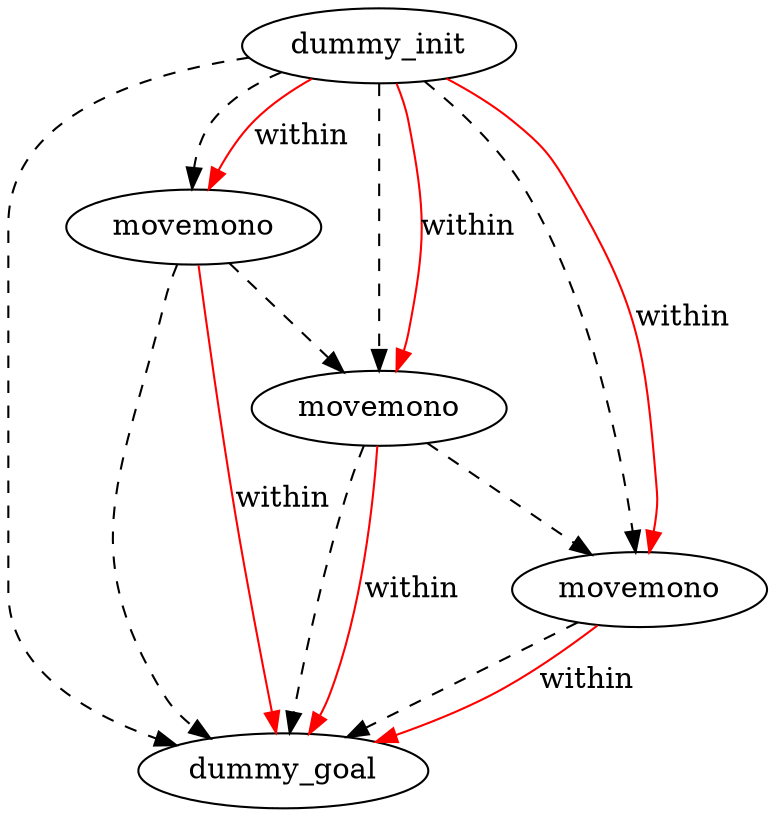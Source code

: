 digraph {
	"a8a36936-6670-bb4f-0d5d-d304fd7178f6" [label=dummy_init]
	"c825e23f-a5ea-d378-d4aa-bc270122688c" [label=dummy_goal]
	"fe1a2f1d-04ac-2d09-af43-dc5dca3df68e" [label=movemono]
	"cb74b50e-0761-f383-b1c1-15a6cbc666c2" [label=movemono]
	"c12ad892-9249-01e9-e9ce-baca1141365e" [label=movemono]
	"cb74b50e-0761-f383-b1c1-15a6cbc666c2" -> "c12ad892-9249-01e9-e9ce-baca1141365e" [color=black style=dashed]
	"a8a36936-6670-bb4f-0d5d-d304fd7178f6" -> "cb74b50e-0761-f383-b1c1-15a6cbc666c2" [color=black style=dashed]
	"fe1a2f1d-04ac-2d09-af43-dc5dca3df68e" -> "cb74b50e-0761-f383-b1c1-15a6cbc666c2" [color=black style=dashed]
	"a8a36936-6670-bb4f-0d5d-d304fd7178f6" -> "c12ad892-9249-01e9-e9ce-baca1141365e" [color=black style=dashed]
	"a8a36936-6670-bb4f-0d5d-d304fd7178f6" -> "fe1a2f1d-04ac-2d09-af43-dc5dca3df68e" [color=black style=dashed]
	"fe1a2f1d-04ac-2d09-af43-dc5dca3df68e" -> "c825e23f-a5ea-d378-d4aa-bc270122688c" [color=black style=dashed]
	"a8a36936-6670-bb4f-0d5d-d304fd7178f6" -> "c825e23f-a5ea-d378-d4aa-bc270122688c" [color=black style=dashed]
	"c12ad892-9249-01e9-e9ce-baca1141365e" -> "c825e23f-a5ea-d378-d4aa-bc270122688c" [color=black style=dashed]
	"cb74b50e-0761-f383-b1c1-15a6cbc666c2" -> "c825e23f-a5ea-d378-d4aa-bc270122688c" [color=black style=dashed]
	"a8a36936-6670-bb4f-0d5d-d304fd7178f6" -> "c12ad892-9249-01e9-e9ce-baca1141365e" [label=within color=red]
	"c12ad892-9249-01e9-e9ce-baca1141365e" -> "c825e23f-a5ea-d378-d4aa-bc270122688c" [label=within color=red]
	"fe1a2f1d-04ac-2d09-af43-dc5dca3df68e" -> "c825e23f-a5ea-d378-d4aa-bc270122688c" [label=within color=red]
	"a8a36936-6670-bb4f-0d5d-d304fd7178f6" -> "fe1a2f1d-04ac-2d09-af43-dc5dca3df68e" [label=within color=red]
	"cb74b50e-0761-f383-b1c1-15a6cbc666c2" -> "c825e23f-a5ea-d378-d4aa-bc270122688c" [label=within color=red]
	"a8a36936-6670-bb4f-0d5d-d304fd7178f6" -> "cb74b50e-0761-f383-b1c1-15a6cbc666c2" [label=within color=red]
}
